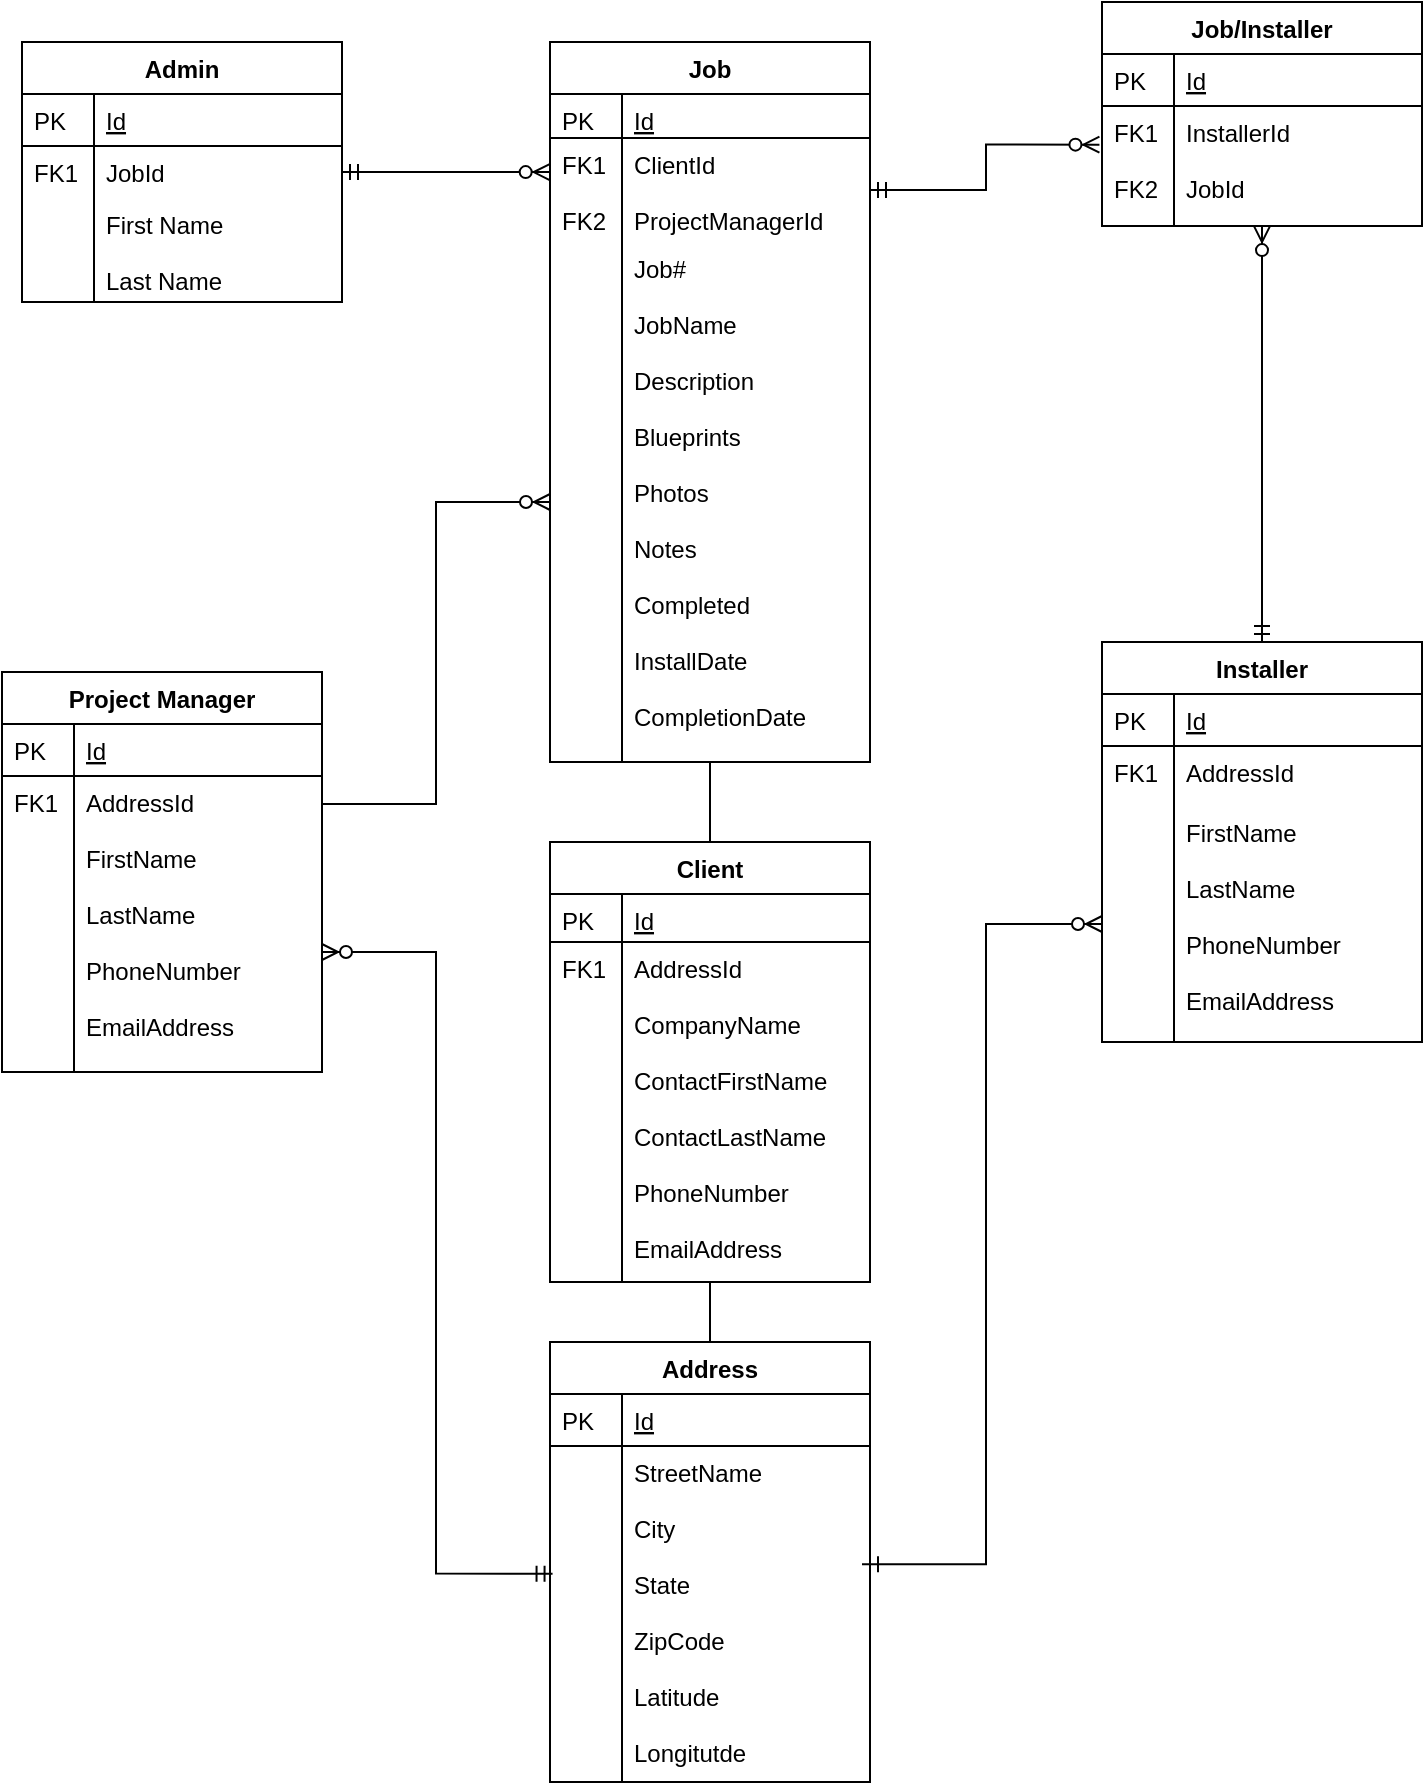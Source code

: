 <mxfile version="12.8.8" type="device"><diagram id="C5RBs43oDa-KdzZeNtuy" name="Page-1"><mxGraphModel dx="1673" dy="876" grid="1" gridSize="10" guides="1" tooltips="1" connect="1" arrows="1" fold="1" page="1" pageScale="1" pageWidth="827" pageHeight="1169" math="0" shadow="0"><root><mxCell id="WIyWlLk6GJQsqaUBKTNV-0"/><mxCell id="WIyWlLk6GJQsqaUBKTNV-1" parent="WIyWlLk6GJQsqaUBKTNV-0"/><mxCell id="zkfFHV4jXpPFQw0GAbJ--56" value="Job" style="swimlane;fontStyle=1;childLayout=stackLayout;horizontal=1;startSize=26;horizontalStack=0;resizeParent=1;resizeLast=0;collapsible=1;marginBottom=0;rounded=0;shadow=0;strokeWidth=1;" parent="WIyWlLk6GJQsqaUBKTNV-1" vertex="1"><mxGeometry x="334" y="170" width="160" height="360" as="geometry"><mxRectangle x="260" y="80" width="160" height="26" as="alternateBounds"/></mxGeometry></mxCell><mxCell id="zkfFHV4jXpPFQw0GAbJ--57" value="Id" style="shape=partialRectangle;top=0;left=0;right=0;bottom=1;align=left;verticalAlign=top;fillColor=none;spacingLeft=40;spacingRight=4;overflow=hidden;rotatable=0;points=[[0,0.5],[1,0.5]];portConstraint=eastwest;dropTarget=0;rounded=0;shadow=0;strokeWidth=1;fontStyle=4" parent="zkfFHV4jXpPFQw0GAbJ--56" vertex="1"><mxGeometry y="26" width="160" height="22" as="geometry"/></mxCell><mxCell id="zkfFHV4jXpPFQw0GAbJ--58" value="PK" style="shape=partialRectangle;top=0;left=0;bottom=0;fillColor=none;align=left;verticalAlign=top;spacingLeft=4;spacingRight=4;overflow=hidden;rotatable=0;points=[];portConstraint=eastwest;part=1;" parent="zkfFHV4jXpPFQw0GAbJ--57" vertex="1" connectable="0"><mxGeometry width="36" height="22" as="geometry"/></mxCell><mxCell id="zkfFHV4jXpPFQw0GAbJ--59" value="ClientId&#10;&#10;ProjectManagerId" style="shape=partialRectangle;top=0;left=0;right=0;bottom=0;align=left;verticalAlign=top;fillColor=none;spacingLeft=40;spacingRight=4;overflow=hidden;rotatable=0;points=[[0,0.5],[1,0.5]];portConstraint=eastwest;dropTarget=0;rounded=0;shadow=0;strokeWidth=1;" parent="zkfFHV4jXpPFQw0GAbJ--56" vertex="1"><mxGeometry y="48" width="160" height="52" as="geometry"/></mxCell><mxCell id="zkfFHV4jXpPFQw0GAbJ--60" value="FK1&#10;&#10;FK2" style="shape=partialRectangle;top=0;left=0;bottom=0;fillColor=none;align=left;verticalAlign=top;spacingLeft=4;spacingRight=4;overflow=hidden;rotatable=0;points=[];portConstraint=eastwest;part=1;" parent="zkfFHV4jXpPFQw0GAbJ--59" vertex="1" connectable="0"><mxGeometry width="36" height="52" as="geometry"/></mxCell><mxCell id="zkfFHV4jXpPFQw0GAbJ--61" value="Job#&#10;&#10;JobName&#10;&#10;Description&#10;&#10;Blueprints&#10;&#10;Photos&#10;&#10;Notes&#10;&#10;Completed&#10;&#10;InstallDate&#10;&#10;CompletionDate" style="shape=partialRectangle;top=0;left=0;right=0;bottom=0;align=left;verticalAlign=top;fillColor=none;spacingLeft=40;spacingRight=4;overflow=hidden;rotatable=0;points=[[0,0.5],[1,0.5]];portConstraint=eastwest;dropTarget=0;rounded=0;shadow=0;strokeWidth=1;" parent="zkfFHV4jXpPFQw0GAbJ--56" vertex="1"><mxGeometry y="100" width="160" height="260" as="geometry"/></mxCell><mxCell id="zkfFHV4jXpPFQw0GAbJ--62" value="" style="shape=partialRectangle;top=0;left=0;bottom=0;fillColor=none;align=left;verticalAlign=top;spacingLeft=4;spacingRight=4;overflow=hidden;rotatable=0;points=[];portConstraint=eastwest;part=1;" parent="zkfFHV4jXpPFQw0GAbJ--61" vertex="1" connectable="0"><mxGeometry width="36" height="260.0" as="geometry"/></mxCell><mxCell id="0RuMeNgLi5jR3YJx_9in-46" style="edgeStyle=orthogonalEdgeStyle;rounded=0;orthogonalLoop=1;jettySize=auto;html=1;startArrow=none;startFill=0;endArrow=none;endFill=0;entryX=0.5;entryY=1;entryDx=0;entryDy=0;entryPerimeter=0;" parent="WIyWlLk6GJQsqaUBKTNV-1" source="0RuMeNgLi5jR3YJx_9in-0" target="zkfFHV4jXpPFQw0GAbJ--54" edge="1"><mxGeometry relative="1" as="geometry"><mxPoint x="414" y="740.0" as="targetPoint"/></mxGeometry></mxCell><mxCell id="0RuMeNgLi5jR3YJx_9in-44" style="edgeStyle=orthogonalEdgeStyle;rounded=0;orthogonalLoop=1;jettySize=auto;html=1;entryX=0.008;entryY=0.38;entryDx=0;entryDy=0;entryPerimeter=0;startArrow=ERzeroToMany;startFill=1;endArrow=ERmandOne;endFill=0;" parent="WIyWlLk6GJQsqaUBKTNV-1" source="0RuMeNgLi5jR3YJx_9in-34" target="0RuMeNgLi5jR3YJx_9in-3" edge="1"><mxGeometry relative="1" as="geometry"/></mxCell><mxCell id="0RuMeNgLi5jR3YJx_9in-45" style="edgeStyle=orthogonalEdgeStyle;rounded=0;orthogonalLoop=1;jettySize=auto;html=1;entryX=0.975;entryY=0.352;entryDx=0;entryDy=0;entryPerimeter=0;startArrow=ERzeroToMany;startFill=1;endArrow=ERmandOne;endFill=0;" parent="WIyWlLk6GJQsqaUBKTNV-1" source="0RuMeNgLi5jR3YJx_9in-19" target="0RuMeNgLi5jR3YJx_9in-3" edge="1"><mxGeometry relative="1" as="geometry"/></mxCell><mxCell id="0RuMeNgLi5jR3YJx_9in-47" style="edgeStyle=orthogonalEdgeStyle;rounded=0;orthogonalLoop=1;jettySize=auto;html=1;exitX=0.5;exitY=0;exitDx=0;exitDy=0;startArrow=none;startFill=0;endArrow=none;endFill=0;entryX=0.5;entryY=1.002;entryDx=0;entryDy=0;entryPerimeter=0;" parent="WIyWlLk6GJQsqaUBKTNV-1" source="zkfFHV4jXpPFQw0GAbJ--51" target="zkfFHV4jXpPFQw0GAbJ--61" edge="1"><mxGeometry relative="1" as="geometry"><mxPoint x="414" y="420" as="targetPoint"/></mxGeometry></mxCell><mxCell id="KQx-z6SdK_46nNqS55du-7" style="edgeStyle=orthogonalEdgeStyle;rounded=0;orthogonalLoop=1;jettySize=auto;html=1;entryX=0.5;entryY=1.001;entryDx=0;entryDy=0;entryPerimeter=0;endArrow=ERzeroToMany;endFill=1;startArrow=ERmandOne;startFill=0;" parent="WIyWlLk6GJQsqaUBKTNV-1" source="0RuMeNgLi5jR3YJx_9in-14" target="KQx-z6SdK_46nNqS55du-3" edge="1"><mxGeometry relative="1" as="geometry"><mxPoint x="690" y="230" as="targetPoint"/></mxGeometry></mxCell><mxCell id="0RuMeNgLi5jR3YJx_9in-14" value="Installer" style="swimlane;fontStyle=1;childLayout=stackLayout;horizontal=1;startSize=26;horizontalStack=0;resizeParent=1;resizeLast=0;collapsible=1;marginBottom=0;rounded=0;shadow=0;strokeWidth=1;" parent="WIyWlLk6GJQsqaUBKTNV-1" vertex="1"><mxGeometry x="610" y="470" width="160" height="200" as="geometry"><mxRectangle x="260" y="270" width="160" height="26" as="alternateBounds"/></mxGeometry></mxCell><mxCell id="0RuMeNgLi5jR3YJx_9in-15" value="Id" style="shape=partialRectangle;top=0;left=0;right=0;bottom=1;align=left;verticalAlign=top;fillColor=none;spacingLeft=40;spacingRight=4;overflow=hidden;rotatable=0;points=[[0,0.5],[1,0.5]];portConstraint=eastwest;dropTarget=0;rounded=0;shadow=0;strokeWidth=1;fontStyle=4" parent="0RuMeNgLi5jR3YJx_9in-14" vertex="1"><mxGeometry y="26" width="160" height="26" as="geometry"/></mxCell><mxCell id="0RuMeNgLi5jR3YJx_9in-16" value="PK" style="shape=partialRectangle;top=0;left=0;bottom=0;fillColor=none;align=left;verticalAlign=top;spacingLeft=4;spacingRight=4;overflow=hidden;rotatable=0;points=[];portConstraint=eastwest;part=1;" parent="0RuMeNgLi5jR3YJx_9in-15" vertex="1" connectable="0"><mxGeometry width="36" height="26" as="geometry"/></mxCell><mxCell id="0RuMeNgLi5jR3YJx_9in-17" value="AddressId" style="shape=partialRectangle;top=0;left=0;right=0;bottom=0;align=left;verticalAlign=top;fillColor=none;spacingLeft=40;spacingRight=4;overflow=hidden;rotatable=0;points=[[0,0.5],[1,0.5]];portConstraint=eastwest;dropTarget=0;rounded=0;shadow=0;strokeWidth=1;" parent="0RuMeNgLi5jR3YJx_9in-14" vertex="1"><mxGeometry y="52" width="160" height="30" as="geometry"/></mxCell><mxCell id="0RuMeNgLi5jR3YJx_9in-18" value="FK1" style="shape=partialRectangle;top=0;left=0;bottom=0;fillColor=none;align=left;verticalAlign=top;spacingLeft=4;spacingRight=4;overflow=hidden;rotatable=0;points=[];portConstraint=eastwest;part=1;" parent="0RuMeNgLi5jR3YJx_9in-17" vertex="1" connectable="0"><mxGeometry width="36" height="30" as="geometry"/></mxCell><mxCell id="0RuMeNgLi5jR3YJx_9in-19" value="FirstName&#10;&#10;LastName&#10;&#10;PhoneNumber&#10;&#10;EmailAddress" style="shape=partialRectangle;top=0;left=0;right=0;bottom=0;align=left;verticalAlign=top;fillColor=none;spacingLeft=40;spacingRight=4;overflow=hidden;rotatable=0;points=[[0,0.5],[1,0.5]];portConstraint=eastwest;dropTarget=0;rounded=0;shadow=0;strokeWidth=1;" parent="0RuMeNgLi5jR3YJx_9in-14" vertex="1"><mxGeometry y="82" width="160" height="118" as="geometry"/></mxCell><mxCell id="0RuMeNgLi5jR3YJx_9in-20" value="" style="shape=partialRectangle;top=0;left=0;bottom=0;fillColor=none;align=left;verticalAlign=top;spacingLeft=4;spacingRight=4;overflow=hidden;rotatable=0;points=[];portConstraint=eastwest;part=1;" parent="0RuMeNgLi5jR3YJx_9in-19" vertex="1" connectable="0"><mxGeometry width="36" height="118" as="geometry"/></mxCell><mxCell id="KQx-z6SdK_46nNqS55du-0" value="Job/Installer" style="swimlane;fontStyle=1;childLayout=stackLayout;horizontal=1;startSize=26;horizontalStack=0;resizeParent=1;resizeLast=0;collapsible=1;marginBottom=0;rounded=0;shadow=0;strokeWidth=1;" parent="WIyWlLk6GJQsqaUBKTNV-1" vertex="1"><mxGeometry x="610" y="150" width="160" height="112" as="geometry"><mxRectangle x="260" y="270" width="160" height="26" as="alternateBounds"/></mxGeometry></mxCell><mxCell id="KQx-z6SdK_46nNqS55du-1" value="Id" style="shape=partialRectangle;top=0;left=0;right=0;bottom=1;align=left;verticalAlign=top;fillColor=none;spacingLeft=40;spacingRight=4;overflow=hidden;rotatable=0;points=[[0,0.5],[1,0.5]];portConstraint=eastwest;dropTarget=0;rounded=0;shadow=0;strokeWidth=1;fontStyle=4" parent="KQx-z6SdK_46nNqS55du-0" vertex="1"><mxGeometry y="26" width="160" height="26" as="geometry"/></mxCell><mxCell id="KQx-z6SdK_46nNqS55du-2" value="PK" style="shape=partialRectangle;top=0;left=0;bottom=0;fillColor=none;align=left;verticalAlign=top;spacingLeft=4;spacingRight=4;overflow=hidden;rotatable=0;points=[];portConstraint=eastwest;part=1;" parent="KQx-z6SdK_46nNqS55du-1" vertex="1" connectable="0"><mxGeometry width="36" height="26" as="geometry"/></mxCell><mxCell id="KQx-z6SdK_46nNqS55du-3" value="InstallerId&#10;&#10;JobId" style="shape=partialRectangle;top=0;left=0;right=0;bottom=0;align=left;verticalAlign=top;fillColor=none;spacingLeft=40;spacingRight=4;overflow=hidden;rotatable=0;points=[[0,0.5],[1,0.5]];portConstraint=eastwest;dropTarget=0;rounded=0;shadow=0;strokeWidth=1;" parent="KQx-z6SdK_46nNqS55du-0" vertex="1"><mxGeometry y="52" width="160" height="60" as="geometry"/></mxCell><mxCell id="KQx-z6SdK_46nNqS55du-4" value="FK1&#10;&#10;FK2" style="shape=partialRectangle;top=0;left=0;bottom=0;fillColor=none;align=left;verticalAlign=top;spacingLeft=4;spacingRight=4;overflow=hidden;rotatable=0;points=[];portConstraint=eastwest;part=1;" parent="KQx-z6SdK_46nNqS55du-3" vertex="1" connectable="0"><mxGeometry width="36" height="60" as="geometry"/></mxCell><mxCell id="KQx-z6SdK_46nNqS55du-12" style="edgeStyle=orthogonalEdgeStyle;rounded=0;orthogonalLoop=1;jettySize=auto;html=1;entryX=-0.008;entryY=0.322;entryDx=0;entryDy=0;entryPerimeter=0;startArrow=ERmandOne;startFill=0;endArrow=ERzeroToMany;endFill=1;" parent="WIyWlLk6GJQsqaUBKTNV-1" source="zkfFHV4jXpPFQw0GAbJ--59" target="KQx-z6SdK_46nNqS55du-3" edge="1"><mxGeometry relative="1" as="geometry"/></mxCell><mxCell id="zkfFHV4jXpPFQw0GAbJ--51" value="Client" style="swimlane;fontStyle=1;childLayout=stackLayout;horizontal=1;startSize=26;horizontalStack=0;resizeParent=1;resizeLast=0;collapsible=1;marginBottom=0;rounded=0;shadow=0;strokeWidth=1;" parent="WIyWlLk6GJQsqaUBKTNV-1" vertex="1"><mxGeometry x="334" y="570" width="160" height="220" as="geometry"><mxRectangle x="20" y="80" width="160" height="26" as="alternateBounds"/></mxGeometry></mxCell><mxCell id="zkfFHV4jXpPFQw0GAbJ--52" value="Id&#10;&#10;Address" style="shape=partialRectangle;top=0;left=0;right=0;bottom=1;align=left;verticalAlign=top;fillColor=none;spacingLeft=40;spacingRight=4;overflow=hidden;rotatable=0;points=[[0,0.5],[1,0.5]];portConstraint=eastwest;dropTarget=0;rounded=0;shadow=0;strokeWidth=1;fontStyle=4" parent="zkfFHV4jXpPFQw0GAbJ--51" vertex="1"><mxGeometry y="26" width="160" height="24" as="geometry"/></mxCell><mxCell id="zkfFHV4jXpPFQw0GAbJ--53" value="PK&#10;&#10;FK1" style="shape=partialRectangle;top=0;left=0;bottom=0;fillColor=none;align=left;verticalAlign=top;spacingLeft=4;spacingRight=4;overflow=hidden;rotatable=0;points=[];portConstraint=eastwest;part=1;" parent="zkfFHV4jXpPFQw0GAbJ--52" vertex="1" connectable="0"><mxGeometry width="36" height="24" as="geometry"/></mxCell><mxCell id="zkfFHV4jXpPFQw0GAbJ--54" value="AddressId&#10;&#10;CompanyName&#10;&#10;ContactFirstName&#10;&#10;ContactLastName&#10;&#10;PhoneNumber&#10;&#10;EmailAddress" style="shape=partialRectangle;top=0;left=0;right=0;bottom=0;align=left;verticalAlign=top;fillColor=none;spacingLeft=40;spacingRight=4;overflow=hidden;rotatable=0;points=[[0,0.5],[1,0.5]];portConstraint=eastwest;dropTarget=0;rounded=0;shadow=0;strokeWidth=1;" parent="zkfFHV4jXpPFQw0GAbJ--51" vertex="1"><mxGeometry y="50" width="160" height="170" as="geometry"/></mxCell><mxCell id="zkfFHV4jXpPFQw0GAbJ--55" value="FK1" style="shape=partialRectangle;top=0;left=0;bottom=0;fillColor=none;align=left;verticalAlign=top;spacingLeft=4;spacingRight=4;overflow=hidden;rotatable=0;points=[];portConstraint=eastwest;part=1;" parent="zkfFHV4jXpPFQw0GAbJ--54" vertex="1" connectable="0"><mxGeometry width="36" height="170" as="geometry"/></mxCell><mxCell id="0RuMeNgLi5jR3YJx_9in-0" value="Address" style="swimlane;fontStyle=1;childLayout=stackLayout;horizontal=1;startSize=26;horizontalStack=0;resizeParent=1;resizeLast=0;collapsible=1;marginBottom=0;rounded=0;shadow=0;strokeWidth=1;" parent="WIyWlLk6GJQsqaUBKTNV-1" vertex="1"><mxGeometry x="334" y="820" width="160" height="220" as="geometry"><mxRectangle x="260" y="270" width="160" height="26" as="alternateBounds"/></mxGeometry></mxCell><mxCell id="0RuMeNgLi5jR3YJx_9in-1" value="Id" style="shape=partialRectangle;top=0;left=0;right=0;bottom=1;align=left;verticalAlign=top;fillColor=none;spacingLeft=40;spacingRight=4;overflow=hidden;rotatable=0;points=[[0,0.5],[1,0.5]];portConstraint=eastwest;dropTarget=0;rounded=0;shadow=0;strokeWidth=1;fontStyle=4" parent="0RuMeNgLi5jR3YJx_9in-0" vertex="1"><mxGeometry y="26" width="160" height="26" as="geometry"/></mxCell><mxCell id="0RuMeNgLi5jR3YJx_9in-2" value="PK" style="shape=partialRectangle;top=0;left=0;bottom=0;fillColor=none;align=left;verticalAlign=top;spacingLeft=4;spacingRight=4;overflow=hidden;rotatable=0;points=[];portConstraint=eastwest;part=1;" parent="0RuMeNgLi5jR3YJx_9in-1" vertex="1" connectable="0"><mxGeometry width="36" height="26" as="geometry"/></mxCell><mxCell id="0RuMeNgLi5jR3YJx_9in-3" value="StreetName&#10;&#10;City&#10;&#10;State&#10;&#10;ZipCode&#10;&#10;Latitude&#10;&#10;Longitutde" style="shape=partialRectangle;top=0;left=0;right=0;bottom=0;align=left;verticalAlign=top;fillColor=none;spacingLeft=40;spacingRight=4;overflow=hidden;rotatable=0;points=[[0,0.5],[1,0.5]];portConstraint=eastwest;dropTarget=0;rounded=0;shadow=0;strokeWidth=1;" parent="0RuMeNgLi5jR3YJx_9in-0" vertex="1"><mxGeometry y="52" width="160" height="168" as="geometry"/></mxCell><mxCell id="0RuMeNgLi5jR3YJx_9in-4" value="" style="shape=partialRectangle;top=0;left=0;bottom=0;fillColor=none;align=left;verticalAlign=top;spacingLeft=4;spacingRight=4;overflow=hidden;rotatable=0;points=[];portConstraint=eastwest;part=1;" parent="0RuMeNgLi5jR3YJx_9in-3" vertex="1" connectable="0"><mxGeometry width="36" height="168" as="geometry"/></mxCell><mxCell id="0RuMeNgLi5jR3YJx_9in-21" value="Admin" style="swimlane;fontStyle=1;childLayout=stackLayout;horizontal=1;startSize=26;horizontalStack=0;resizeParent=1;resizeLast=0;collapsible=1;marginBottom=0;rounded=0;shadow=0;strokeWidth=1;" parent="WIyWlLk6GJQsqaUBKTNV-1" vertex="1"><mxGeometry x="70" y="170" width="160" height="130" as="geometry"><mxRectangle x="260" y="270" width="160" height="26" as="alternateBounds"/></mxGeometry></mxCell><mxCell id="0RuMeNgLi5jR3YJx_9in-22" value="Id" style="shape=partialRectangle;top=0;left=0;right=0;bottom=1;align=left;verticalAlign=top;fillColor=none;spacingLeft=40;spacingRight=4;overflow=hidden;rotatable=0;points=[[0,0.5],[1,0.5]];portConstraint=eastwest;dropTarget=0;rounded=0;shadow=0;strokeWidth=1;fontStyle=4" parent="0RuMeNgLi5jR3YJx_9in-21" vertex="1"><mxGeometry y="26" width="160" height="26" as="geometry"/></mxCell><mxCell id="0RuMeNgLi5jR3YJx_9in-23" value="PK" style="shape=partialRectangle;top=0;left=0;bottom=0;fillColor=none;align=left;verticalAlign=top;spacingLeft=4;spacingRight=4;overflow=hidden;rotatable=0;points=[];portConstraint=eastwest;part=1;" parent="0RuMeNgLi5jR3YJx_9in-22" vertex="1" connectable="0"><mxGeometry width="36" height="26" as="geometry"/></mxCell><mxCell id="0RuMeNgLi5jR3YJx_9in-24" value="JobId" style="shape=partialRectangle;top=0;left=0;right=0;bottom=0;align=left;verticalAlign=top;fillColor=none;spacingLeft=40;spacingRight=4;overflow=hidden;rotatable=0;points=[[0,0.5],[1,0.5]];portConstraint=eastwest;dropTarget=0;rounded=0;shadow=0;strokeWidth=1;" parent="0RuMeNgLi5jR3YJx_9in-21" vertex="1"><mxGeometry y="52" width="160" height="26" as="geometry"/></mxCell><mxCell id="0RuMeNgLi5jR3YJx_9in-25" value="FK1" style="shape=partialRectangle;top=0;left=0;bottom=0;fillColor=none;align=left;verticalAlign=top;spacingLeft=4;spacingRight=4;overflow=hidden;rotatable=0;points=[];portConstraint=eastwest;part=1;" parent="0RuMeNgLi5jR3YJx_9in-24" vertex="1" connectable="0"><mxGeometry width="36" height="26" as="geometry"/></mxCell><mxCell id="0RuMeNgLi5jR3YJx_9in-26" value="First Name&#10;&#10;Last Name" style="shape=partialRectangle;top=0;left=0;right=0;bottom=0;align=left;verticalAlign=top;fillColor=none;spacingLeft=40;spacingRight=4;overflow=hidden;rotatable=0;points=[[0,0.5],[1,0.5]];portConstraint=eastwest;dropTarget=0;rounded=0;shadow=0;strokeWidth=1;" parent="0RuMeNgLi5jR3YJx_9in-21" vertex="1"><mxGeometry y="78" width="160" height="52" as="geometry"/></mxCell><mxCell id="0RuMeNgLi5jR3YJx_9in-27" value="" style="shape=partialRectangle;top=0;left=0;bottom=0;fillColor=none;align=left;verticalAlign=top;spacingLeft=4;spacingRight=4;overflow=hidden;rotatable=0;points=[];portConstraint=eastwest;part=1;" parent="0RuMeNgLi5jR3YJx_9in-26" vertex="1" connectable="0"><mxGeometry width="36" height="52" as="geometry"/></mxCell><mxCell id="0RuMeNgLi5jR3YJx_9in-29" value="Project Manager" style="swimlane;fontStyle=1;childLayout=stackLayout;horizontal=1;startSize=26;horizontalStack=0;resizeParent=1;resizeLast=0;collapsible=1;marginBottom=0;rounded=0;shadow=0;strokeWidth=1;" parent="WIyWlLk6GJQsqaUBKTNV-1" vertex="1"><mxGeometry x="60" y="485" width="160" height="200" as="geometry"><mxRectangle x="260" y="270" width="160" height="26" as="alternateBounds"/></mxGeometry></mxCell><mxCell id="0RuMeNgLi5jR3YJx_9in-30" value="Id" style="shape=partialRectangle;top=0;left=0;right=0;bottom=1;align=left;verticalAlign=top;fillColor=none;spacingLeft=40;spacingRight=4;overflow=hidden;rotatable=0;points=[[0,0.5],[1,0.5]];portConstraint=eastwest;dropTarget=0;rounded=0;shadow=0;strokeWidth=1;fontStyle=4" parent="0RuMeNgLi5jR3YJx_9in-29" vertex="1"><mxGeometry y="26" width="160" height="26" as="geometry"/></mxCell><mxCell id="0RuMeNgLi5jR3YJx_9in-31" value="PK" style="shape=partialRectangle;top=0;left=0;bottom=0;fillColor=none;align=left;verticalAlign=top;spacingLeft=4;spacingRight=4;overflow=hidden;rotatable=0;points=[];portConstraint=eastwest;part=1;" parent="0RuMeNgLi5jR3YJx_9in-30" vertex="1" connectable="0"><mxGeometry width="36" height="26" as="geometry"/></mxCell><mxCell id="0RuMeNgLi5jR3YJx_9in-32" value="AddressId&#10;" style="shape=partialRectangle;top=0;left=0;right=0;bottom=0;align=left;verticalAlign=top;fillColor=none;spacingLeft=40;spacingRight=4;overflow=hidden;rotatable=0;points=[[0,0.5],[1,0.5]];portConstraint=eastwest;dropTarget=0;rounded=0;shadow=0;strokeWidth=1;" parent="0RuMeNgLi5jR3YJx_9in-29" vertex="1"><mxGeometry y="52" width="160" height="28" as="geometry"/></mxCell><mxCell id="0RuMeNgLi5jR3YJx_9in-33" value="FK1" style="shape=partialRectangle;top=0;left=0;bottom=0;fillColor=none;align=left;verticalAlign=top;spacingLeft=4;spacingRight=4;overflow=hidden;rotatable=0;points=[];portConstraint=eastwest;part=1;" parent="0RuMeNgLi5jR3YJx_9in-32" vertex="1" connectable="0"><mxGeometry width="36" height="28" as="geometry"/></mxCell><mxCell id="0RuMeNgLi5jR3YJx_9in-34" value="FirstName&#10;&#10;LastName&#10;&#10;PhoneNumber&#10;&#10;EmailAddress" style="shape=partialRectangle;top=0;left=0;right=0;bottom=0;align=left;verticalAlign=top;fillColor=none;spacingLeft=40;spacingRight=4;overflow=hidden;rotatable=0;points=[[0,0.5],[1,0.5]];portConstraint=eastwest;dropTarget=0;rounded=0;shadow=0;strokeWidth=1;" parent="0RuMeNgLi5jR3YJx_9in-29" vertex="1"><mxGeometry y="80" width="160" height="120" as="geometry"/></mxCell><mxCell id="0RuMeNgLi5jR3YJx_9in-35" value="" style="shape=partialRectangle;top=0;left=0;bottom=0;fillColor=none;align=left;verticalAlign=top;spacingLeft=4;spacingRight=4;overflow=hidden;rotatable=0;points=[];portConstraint=eastwest;part=1;" parent="0RuMeNgLi5jR3YJx_9in-34" vertex="1" connectable="0"><mxGeometry width="36" height="120" as="geometry"/></mxCell><mxCell id="KQx-z6SdK_46nNqS55du-13" style="edgeStyle=orthogonalEdgeStyle;rounded=0;orthogonalLoop=1;jettySize=auto;html=1;entryX=-0.001;entryY=0.328;entryDx=0;entryDy=0;startArrow=ERmandOne;startFill=0;endArrow=ERzeroToMany;endFill=1;entryPerimeter=0;" parent="WIyWlLk6GJQsqaUBKTNV-1" source="0RuMeNgLi5jR3YJx_9in-24" target="zkfFHV4jXpPFQw0GAbJ--59" edge="1"><mxGeometry relative="1" as="geometry"/></mxCell><mxCell id="B67CauR9_AqmLokrv1nU-0" style="edgeStyle=orthogonalEdgeStyle;rounded=0;orthogonalLoop=1;jettySize=auto;html=1;entryX=0;entryY=0.5;entryDx=0;entryDy=0;endArrow=ERzeroToMany;endFill=1;" edge="1" parent="WIyWlLk6GJQsqaUBKTNV-1" source="0RuMeNgLi5jR3YJx_9in-32" target="zkfFHV4jXpPFQw0GAbJ--61"><mxGeometry relative="1" as="geometry"/></mxCell></root></mxGraphModel></diagram></mxfile>